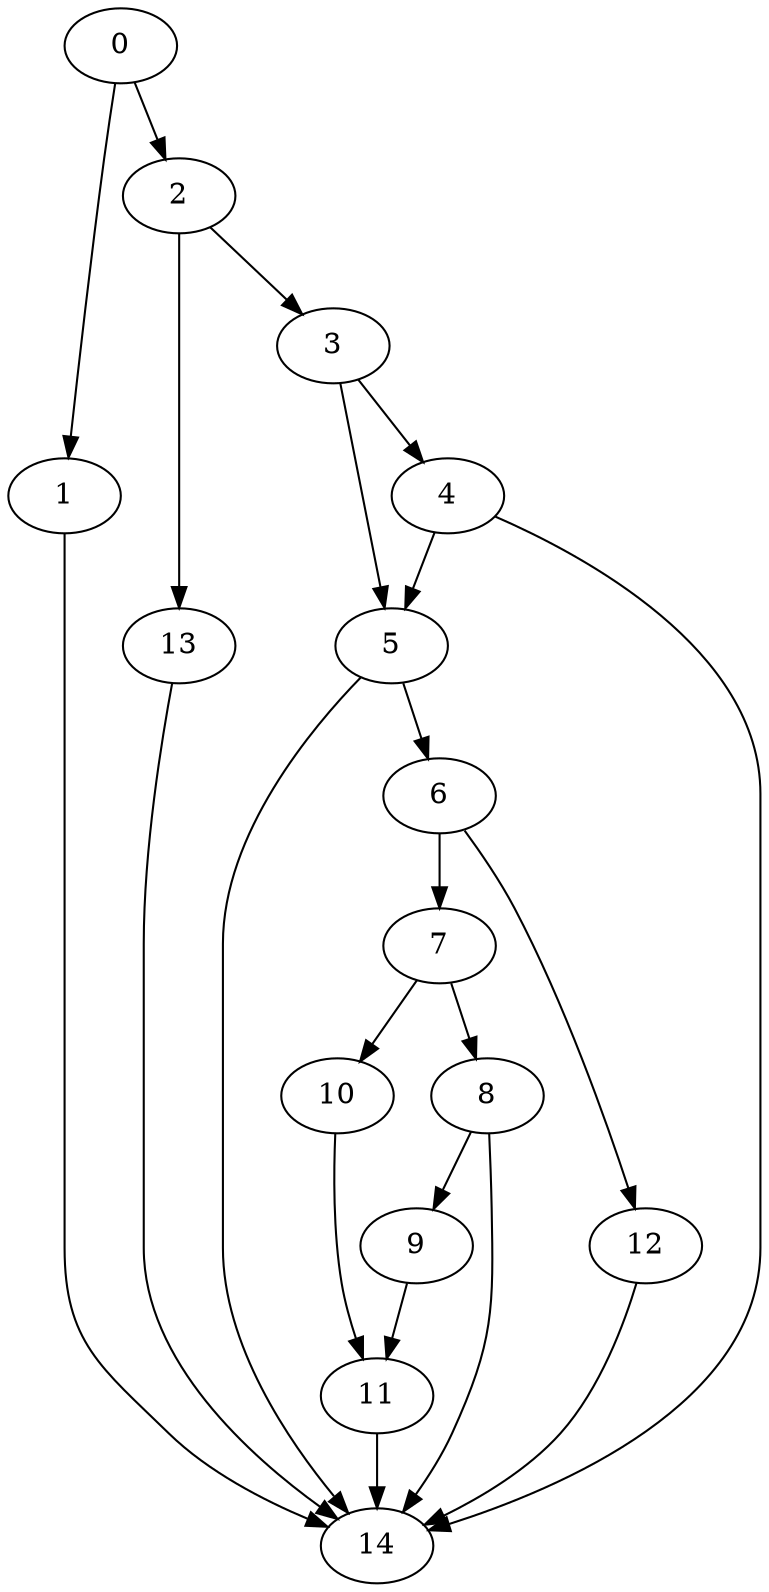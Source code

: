 digraph {
	0
	1
	2
	3
	4
	5
	6
	7
	8
	9
	10
	11
	12
	13
	14
	2 -> 3
	3 -> 4
	7 -> 8
	8 -> 9
	7 -> 10
	9 -> 11
	10 -> 11
	6 -> 12
	3 -> 5
	4 -> 5
	12 -> 14
	13 -> 14
	1 -> 14
	4 -> 14
	5 -> 14
	8 -> 14
	11 -> 14
	0 -> 1
	5 -> 6
	6 -> 7
	2 -> 13
	0 -> 2
}
